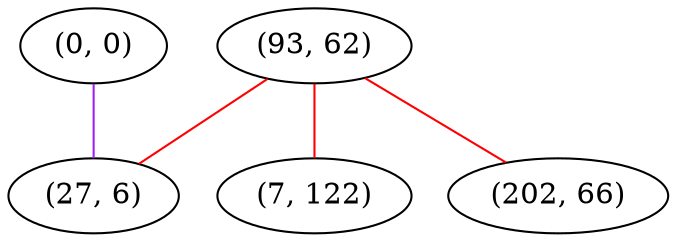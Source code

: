 graph "" {
"(93, 62)";
"(0, 0)";
"(27, 6)";
"(7, 122)";
"(202, 66)";
"(93, 62)" -- "(27, 6)"  [color=red, key=0, weight=1];
"(93, 62)" -- "(7, 122)"  [color=red, key=0, weight=1];
"(93, 62)" -- "(202, 66)"  [color=red, key=0, weight=1];
"(0, 0)" -- "(27, 6)"  [color=purple, key=0, weight=4];
}
